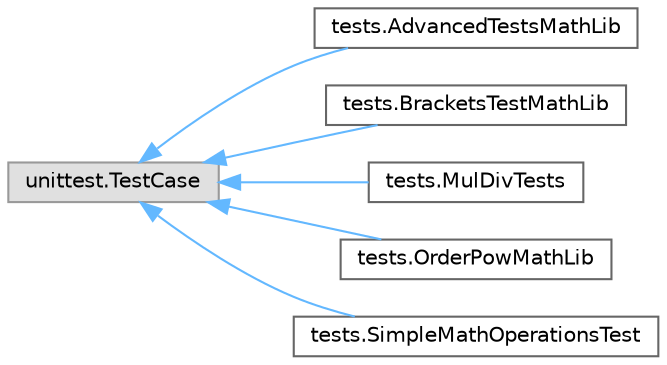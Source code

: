 digraph "Graphical Class Hierarchy"
{
 // LATEX_PDF_SIZE
  bgcolor="transparent";
  edge [fontname=Helvetica,fontsize=10,labelfontname=Helvetica,labelfontsize=10];
  node [fontname=Helvetica,fontsize=10,shape=box,height=0.2,width=0.4];
  rankdir="LR";
  Node0 [label="unittest.TestCase",height=0.2,width=0.4,color="grey60", fillcolor="#E0E0E0", style="filled",tooltip=" "];
  Node0 -> Node1 [dir="back",color="steelblue1",style="solid"];
  Node1 [label="tests.AdvancedTestsMathLib",height=0.2,width=0.4,color="grey40", fillcolor="white", style="filled",URL="$classtests_1_1AdvancedTestsMathLib.html",tooltip=" "];
  Node0 -> Node2 [dir="back",color="steelblue1",style="solid"];
  Node2 [label="tests.BracketsTestMathLib",height=0.2,width=0.4,color="grey40", fillcolor="white", style="filled",URL="$classtests_1_1BracketsTestMathLib.html",tooltip=" "];
  Node0 -> Node3 [dir="back",color="steelblue1",style="solid"];
  Node3 [label="tests.MulDivTests",height=0.2,width=0.4,color="grey40", fillcolor="white", style="filled",URL="$classtests_1_1MulDivTests.html",tooltip=" "];
  Node0 -> Node4 [dir="back",color="steelblue1",style="solid"];
  Node4 [label="tests.OrderPowMathLib",height=0.2,width=0.4,color="grey40", fillcolor="white", style="filled",URL="$classtests_1_1OrderPowMathLib.html",tooltip=" "];
  Node0 -> Node5 [dir="back",color="steelblue1",style="solid"];
  Node5 [label="tests.SimpleMathOperationsTest",height=0.2,width=0.4,color="grey40", fillcolor="white", style="filled",URL="$classtests_1_1SimpleMathOperationsTest.html",tooltip=" "];
}
